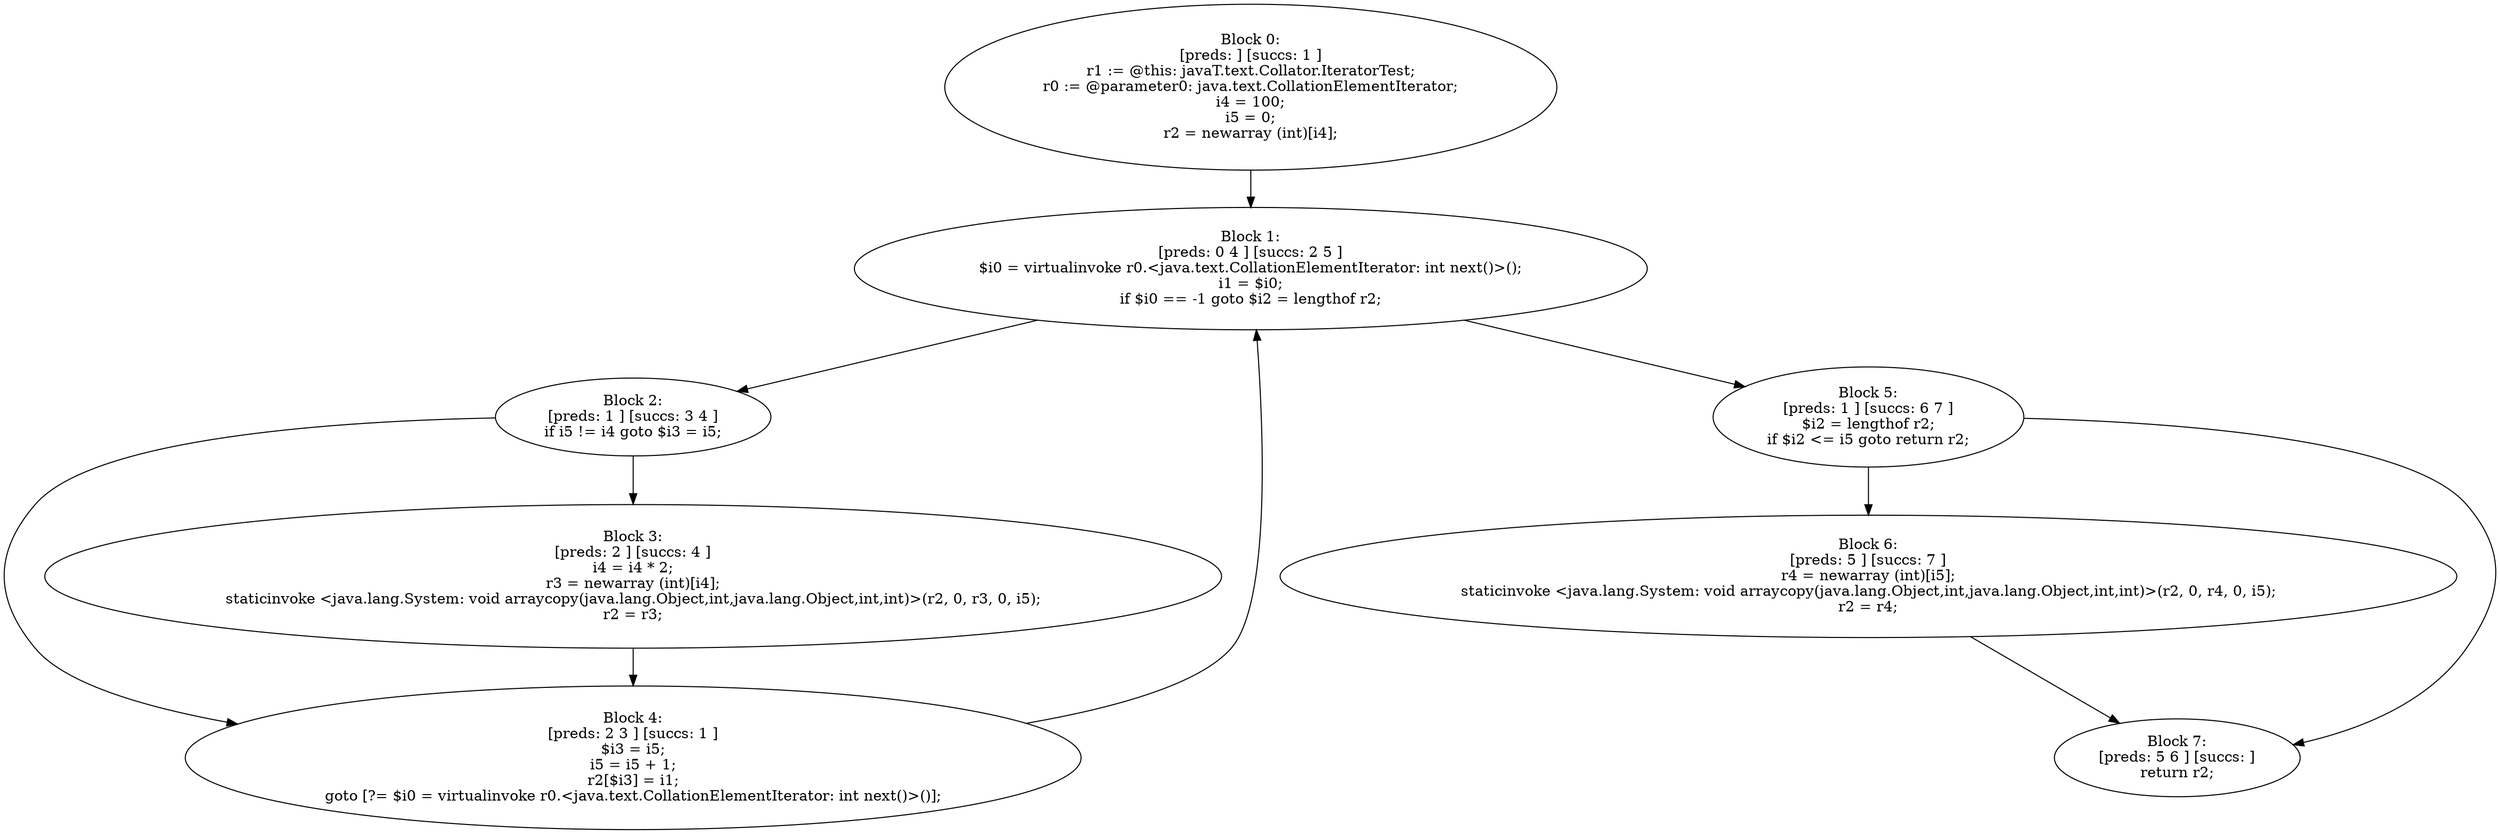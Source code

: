 digraph "unitGraph" {
    "Block 0:
[preds: ] [succs: 1 ]
r1 := @this: javaT.text.Collator.IteratorTest;
r0 := @parameter0: java.text.CollationElementIterator;
i4 = 100;
i5 = 0;
r2 = newarray (int)[i4];
"
    "Block 1:
[preds: 0 4 ] [succs: 2 5 ]
$i0 = virtualinvoke r0.<java.text.CollationElementIterator: int next()>();
i1 = $i0;
if $i0 == -1 goto $i2 = lengthof r2;
"
    "Block 2:
[preds: 1 ] [succs: 3 4 ]
if i5 != i4 goto $i3 = i5;
"
    "Block 3:
[preds: 2 ] [succs: 4 ]
i4 = i4 * 2;
r3 = newarray (int)[i4];
staticinvoke <java.lang.System: void arraycopy(java.lang.Object,int,java.lang.Object,int,int)>(r2, 0, r3, 0, i5);
r2 = r3;
"
    "Block 4:
[preds: 2 3 ] [succs: 1 ]
$i3 = i5;
i5 = i5 + 1;
r2[$i3] = i1;
goto [?= $i0 = virtualinvoke r0.<java.text.CollationElementIterator: int next()>()];
"
    "Block 5:
[preds: 1 ] [succs: 6 7 ]
$i2 = lengthof r2;
if $i2 <= i5 goto return r2;
"
    "Block 6:
[preds: 5 ] [succs: 7 ]
r4 = newarray (int)[i5];
staticinvoke <java.lang.System: void arraycopy(java.lang.Object,int,java.lang.Object,int,int)>(r2, 0, r4, 0, i5);
r2 = r4;
"
    "Block 7:
[preds: 5 6 ] [succs: ]
return r2;
"
    "Block 0:
[preds: ] [succs: 1 ]
r1 := @this: javaT.text.Collator.IteratorTest;
r0 := @parameter0: java.text.CollationElementIterator;
i4 = 100;
i5 = 0;
r2 = newarray (int)[i4];
"->"Block 1:
[preds: 0 4 ] [succs: 2 5 ]
$i0 = virtualinvoke r0.<java.text.CollationElementIterator: int next()>();
i1 = $i0;
if $i0 == -1 goto $i2 = lengthof r2;
";
    "Block 1:
[preds: 0 4 ] [succs: 2 5 ]
$i0 = virtualinvoke r0.<java.text.CollationElementIterator: int next()>();
i1 = $i0;
if $i0 == -1 goto $i2 = lengthof r2;
"->"Block 2:
[preds: 1 ] [succs: 3 4 ]
if i5 != i4 goto $i3 = i5;
";
    "Block 1:
[preds: 0 4 ] [succs: 2 5 ]
$i0 = virtualinvoke r0.<java.text.CollationElementIterator: int next()>();
i1 = $i0;
if $i0 == -1 goto $i2 = lengthof r2;
"->"Block 5:
[preds: 1 ] [succs: 6 7 ]
$i2 = lengthof r2;
if $i2 <= i5 goto return r2;
";
    "Block 2:
[preds: 1 ] [succs: 3 4 ]
if i5 != i4 goto $i3 = i5;
"->"Block 3:
[preds: 2 ] [succs: 4 ]
i4 = i4 * 2;
r3 = newarray (int)[i4];
staticinvoke <java.lang.System: void arraycopy(java.lang.Object,int,java.lang.Object,int,int)>(r2, 0, r3, 0, i5);
r2 = r3;
";
    "Block 2:
[preds: 1 ] [succs: 3 4 ]
if i5 != i4 goto $i3 = i5;
"->"Block 4:
[preds: 2 3 ] [succs: 1 ]
$i3 = i5;
i5 = i5 + 1;
r2[$i3] = i1;
goto [?= $i0 = virtualinvoke r0.<java.text.CollationElementIterator: int next()>()];
";
    "Block 3:
[preds: 2 ] [succs: 4 ]
i4 = i4 * 2;
r3 = newarray (int)[i4];
staticinvoke <java.lang.System: void arraycopy(java.lang.Object,int,java.lang.Object,int,int)>(r2, 0, r3, 0, i5);
r2 = r3;
"->"Block 4:
[preds: 2 3 ] [succs: 1 ]
$i3 = i5;
i5 = i5 + 1;
r2[$i3] = i1;
goto [?= $i0 = virtualinvoke r0.<java.text.CollationElementIterator: int next()>()];
";
    "Block 4:
[preds: 2 3 ] [succs: 1 ]
$i3 = i5;
i5 = i5 + 1;
r2[$i3] = i1;
goto [?= $i0 = virtualinvoke r0.<java.text.CollationElementIterator: int next()>()];
"->"Block 1:
[preds: 0 4 ] [succs: 2 5 ]
$i0 = virtualinvoke r0.<java.text.CollationElementIterator: int next()>();
i1 = $i0;
if $i0 == -1 goto $i2 = lengthof r2;
";
    "Block 5:
[preds: 1 ] [succs: 6 7 ]
$i2 = lengthof r2;
if $i2 <= i5 goto return r2;
"->"Block 6:
[preds: 5 ] [succs: 7 ]
r4 = newarray (int)[i5];
staticinvoke <java.lang.System: void arraycopy(java.lang.Object,int,java.lang.Object,int,int)>(r2, 0, r4, 0, i5);
r2 = r4;
";
    "Block 5:
[preds: 1 ] [succs: 6 7 ]
$i2 = lengthof r2;
if $i2 <= i5 goto return r2;
"->"Block 7:
[preds: 5 6 ] [succs: ]
return r2;
";
    "Block 6:
[preds: 5 ] [succs: 7 ]
r4 = newarray (int)[i5];
staticinvoke <java.lang.System: void arraycopy(java.lang.Object,int,java.lang.Object,int,int)>(r2, 0, r4, 0, i5);
r2 = r4;
"->"Block 7:
[preds: 5 6 ] [succs: ]
return r2;
";
}
